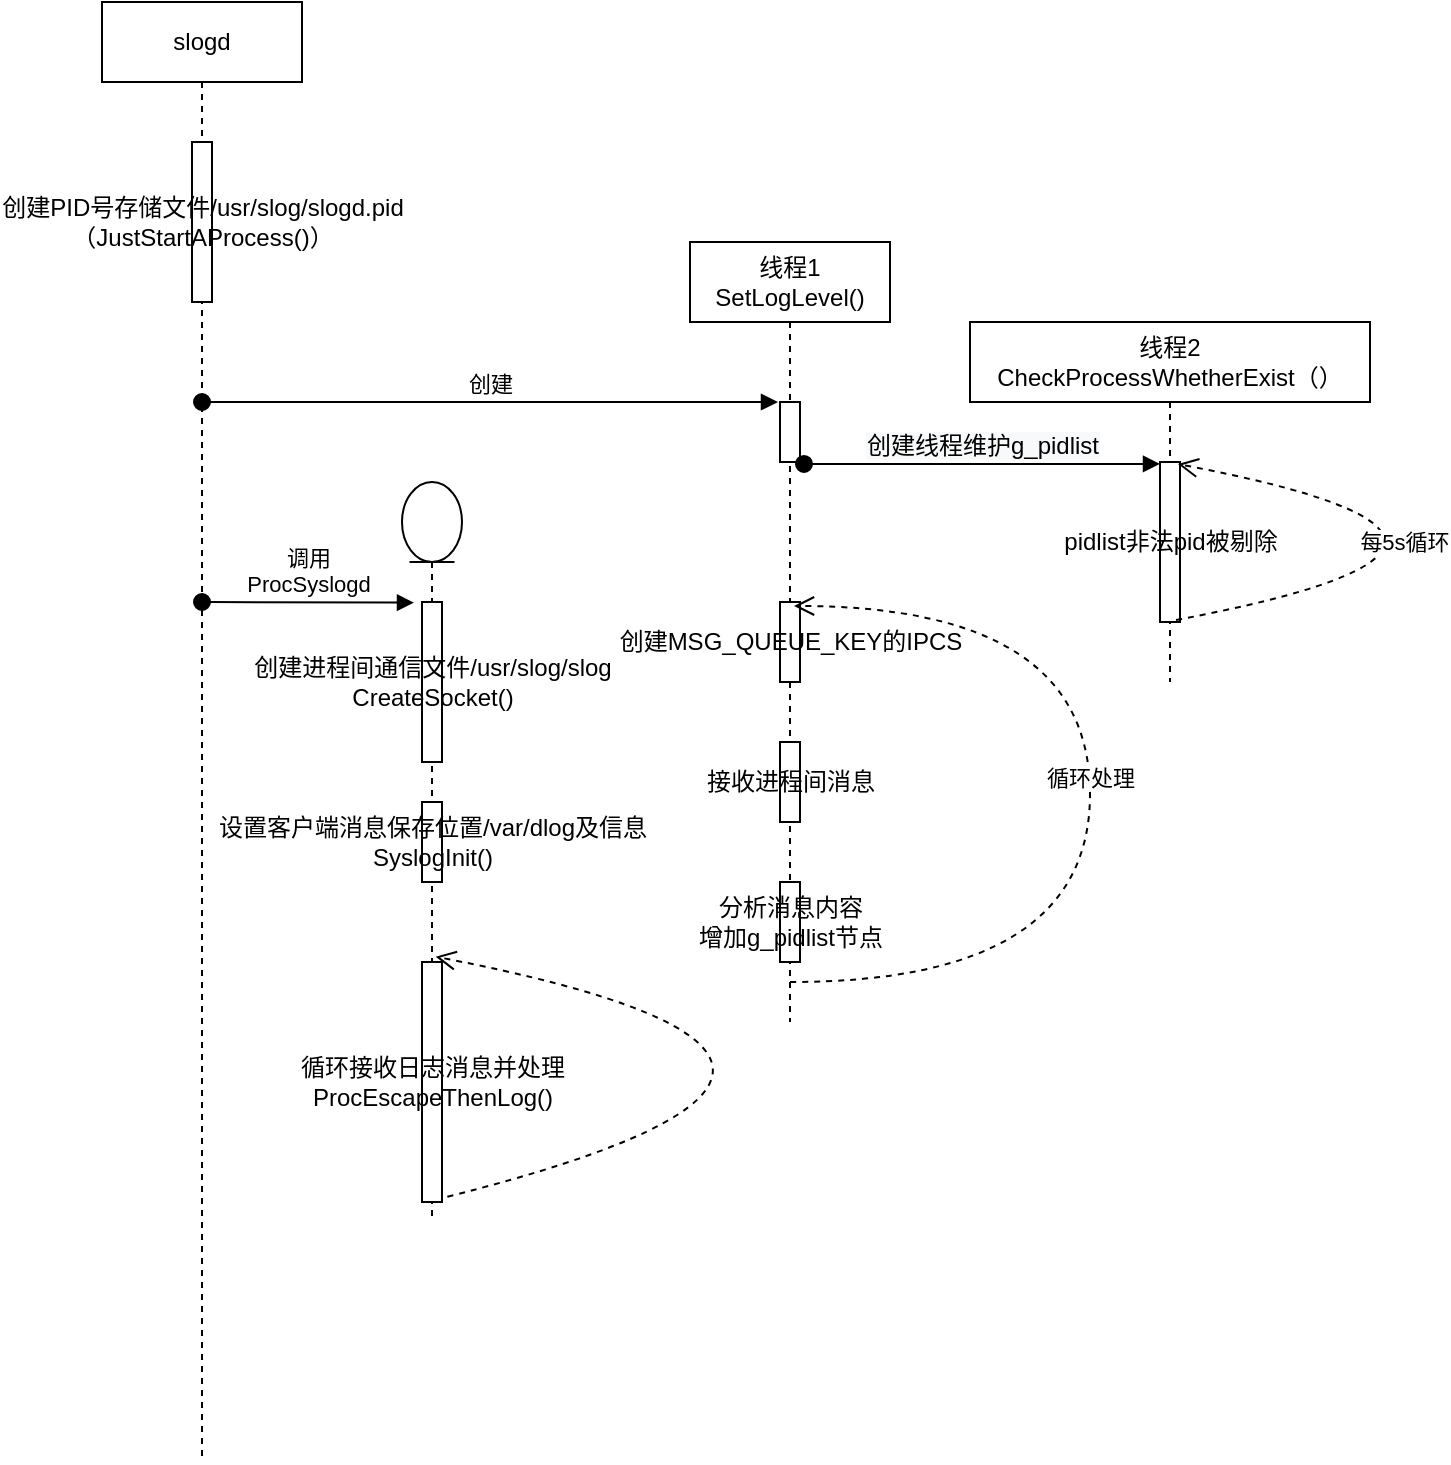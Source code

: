 <mxfile version="14.2.6" type="github">
  <diagram id="qDR9BNQT6MyQlyxja0o1" name="Page-1">
    <mxGraphModel dx="833" dy="724" grid="1" gridSize="10" guides="1" tooltips="1" connect="1" arrows="1" fold="1" page="1" pageScale="1" pageWidth="827" pageHeight="1169" math="0" shadow="0">
      <root>
        <mxCell id="0" />
        <mxCell id="1" parent="0" />
        <mxCell id="UjshQOFhaP-9OiW8KkyQ-1" value="slogd" style="shape=umlLifeline;perimeter=lifelinePerimeter;whiteSpace=wrap;html=1;container=1;collapsible=0;recursiveResize=0;outlineConnect=0;" vertex="1" parent="1">
          <mxGeometry x="120" y="450" width="100" height="730" as="geometry" />
        </mxCell>
        <mxCell id="UjshQOFhaP-9OiW8KkyQ-3" value="创建PID号存储文件/usr/slog/slogd.pid&lt;br&gt;（JustStartAProcess()）" style="html=1;points=[];perimeter=orthogonalPerimeter;" vertex="1" parent="UjshQOFhaP-9OiW8KkyQ-1">
          <mxGeometry x="45" y="70" width="10" height="80" as="geometry" />
        </mxCell>
        <mxCell id="UjshQOFhaP-9OiW8KkyQ-31" value="调用&lt;br&gt;&lt;span style=&quot;font-size: 11px&quot;&gt;ProcSyslogd&lt;/span&gt;" style="html=1;verticalAlign=bottom;startArrow=oval;startFill=1;endArrow=block;startSize=8;entryX=-0.4;entryY=0.004;entryDx=0;entryDy=0;entryPerimeter=0;" edge="1" parent="UjshQOFhaP-9OiW8KkyQ-1" target="UjshQOFhaP-9OiW8KkyQ-2">
          <mxGeometry width="60" relative="1" as="geometry">
            <mxPoint x="50" y="300" as="sourcePoint" />
            <mxPoint x="110" y="300" as="targetPoint" />
          </mxGeometry>
        </mxCell>
        <mxCell id="UjshQOFhaP-9OiW8KkyQ-5" value="创建" style="html=1;verticalAlign=bottom;startArrow=oval;endArrow=block;startSize=8;entryX=-0.1;entryY=0;entryDx=0;entryDy=0;entryPerimeter=0;" edge="1" target="UjshQOFhaP-9OiW8KkyQ-10" parent="1" source="UjshQOFhaP-9OiW8KkyQ-1">
          <mxGeometry relative="1" as="geometry">
            <mxPoint x="250" y="650" as="sourcePoint" />
            <Array as="points">
              <mxPoint x="250" y="650" />
            </Array>
          </mxGeometry>
        </mxCell>
        <mxCell id="UjshQOFhaP-9OiW8KkyQ-9" value="线程1&lt;br&gt;SetLogLevel()" style="shape=umlLifeline;perimeter=lifelinePerimeter;whiteSpace=wrap;html=1;container=1;collapsible=0;recursiveResize=0;outlineConnect=0;" vertex="1" parent="1">
          <mxGeometry x="414" y="570" width="100" height="390" as="geometry" />
        </mxCell>
        <mxCell id="UjshQOFhaP-9OiW8KkyQ-4" value="创建MSG_QUEUE_KEY的IPCS" style="html=1;points=[];perimeter=orthogonalPerimeter;" vertex="1" parent="UjshQOFhaP-9OiW8KkyQ-9">
          <mxGeometry x="45" y="180" width="10" height="40" as="geometry" />
        </mxCell>
        <mxCell id="UjshQOFhaP-9OiW8KkyQ-10" value="" style="html=1;points=[];perimeter=orthogonalPerimeter;" vertex="1" parent="UjshQOFhaP-9OiW8KkyQ-9">
          <mxGeometry x="45" y="80" width="10" height="30" as="geometry" />
        </mxCell>
        <mxCell id="UjshQOFhaP-9OiW8KkyQ-20" value="接收进程间消息" style="html=1;points=[];perimeter=orthogonalPerimeter;" vertex="1" parent="UjshQOFhaP-9OiW8KkyQ-9">
          <mxGeometry x="45" y="250" width="10" height="40" as="geometry" />
        </mxCell>
        <mxCell id="UjshQOFhaP-9OiW8KkyQ-21" value="分析消息内容&lt;br&gt;增加g_pidlist节点" style="html=1;points=[];perimeter=orthogonalPerimeter;" vertex="1" parent="UjshQOFhaP-9OiW8KkyQ-9">
          <mxGeometry x="45" y="320" width="10" height="40" as="geometry" />
        </mxCell>
        <mxCell id="UjshQOFhaP-9OiW8KkyQ-11" value="线程2&lt;br&gt;CheckProcessWhetherExist（）" style="shape=umlLifeline;perimeter=lifelinePerimeter;whiteSpace=wrap;html=1;container=1;collapsible=0;recursiveResize=0;outlineConnect=0;" vertex="1" parent="1">
          <mxGeometry x="554" y="610" width="200" height="180" as="geometry" />
        </mxCell>
        <mxCell id="UjshQOFhaP-9OiW8KkyQ-12" value="pidlist非法pid被剔除" style="html=1;points=[];perimeter=orthogonalPerimeter;" vertex="1" parent="UjshQOFhaP-9OiW8KkyQ-11">
          <mxGeometry x="95" y="70" width="10" height="80" as="geometry" />
        </mxCell>
        <mxCell id="UjshQOFhaP-9OiW8KkyQ-14" value="" style="html=1;verticalAlign=bottom;endArrow=open;dashed=1;endSize=8;exitX=0.8;exitY=0.988;exitDx=0;exitDy=0;exitPerimeter=0;edgeStyle=orthogonalEdgeStyle;curved=1;entryX=0.9;entryY=0.013;entryDx=0;entryDy=0;entryPerimeter=0;" edge="1" parent="UjshQOFhaP-9OiW8KkyQ-11" source="UjshQOFhaP-9OiW8KkyQ-12" target="UjshQOFhaP-9OiW8KkyQ-12">
          <mxGeometry relative="1" as="geometry">
            <mxPoint x="190" y="150" as="sourcePoint" />
            <mxPoint x="210" y="80" as="targetPoint" />
            <Array as="points">
              <mxPoint x="310" y="110" />
            </Array>
          </mxGeometry>
        </mxCell>
        <mxCell id="UjshQOFhaP-9OiW8KkyQ-15" value="每5s循环" style="edgeLabel;html=1;align=center;verticalAlign=middle;resizable=0;points=[];" vertex="1" connectable="0" parent="UjshQOFhaP-9OiW8KkyQ-14">
          <mxGeometry x="0.439" y="17" relative="1" as="geometry">
            <mxPoint as="offset" />
          </mxGeometry>
        </mxCell>
        <mxCell id="UjshQOFhaP-9OiW8KkyQ-13" value="&lt;span style=&quot;font-size: 12px ; background-color: rgb(248 , 249 , 250)&quot;&gt;创建线程维护g_pidlist&lt;/span&gt;" style="html=1;verticalAlign=bottom;startArrow=oval;endArrow=block;startSize=8;exitX=1.2;exitY=1.033;exitDx=0;exitDy=0;exitPerimeter=0;" edge="1" target="UjshQOFhaP-9OiW8KkyQ-12" parent="1" source="UjshQOFhaP-9OiW8KkyQ-10">
          <mxGeometry relative="1" as="geometry">
            <mxPoint x="569" y="710" as="sourcePoint" />
          </mxGeometry>
        </mxCell>
        <mxCell id="UjshQOFhaP-9OiW8KkyQ-22" value="循环处理" style="html=1;verticalAlign=bottom;endArrow=open;dashed=1;endSize=8;edgeStyle=orthogonalEdgeStyle;curved=1;entryX=0.7;entryY=0.05;entryDx=0;entryDy=0;entryPerimeter=0;" edge="1" parent="1" target="UjshQOFhaP-9OiW8KkyQ-4">
          <mxGeometry relative="1" as="geometry">
            <mxPoint x="464" y="940" as="sourcePoint" />
            <mxPoint x="534" y="730" as="targetPoint" />
            <Array as="points">
              <mxPoint x="614" y="940" />
              <mxPoint x="614" y="752" />
            </Array>
          </mxGeometry>
        </mxCell>
        <mxCell id="UjshQOFhaP-9OiW8KkyQ-30" value="" style="shape=umlLifeline;participant=umlEntity;perimeter=lifelinePerimeter;whiteSpace=wrap;html=1;container=1;collapsible=0;recursiveResize=0;verticalAlign=top;spacingTop=36;outlineConnect=0;" vertex="1" parent="1">
          <mxGeometry x="270" y="690" width="30" height="370" as="geometry" />
        </mxCell>
        <mxCell id="UjshQOFhaP-9OiW8KkyQ-2" value="创建进程间通信文件/usr/slog/slog&lt;br&gt;CreateSocket()" style="html=1;points=[];perimeter=orthogonalPerimeter;" vertex="1" parent="UjshQOFhaP-9OiW8KkyQ-30">
          <mxGeometry x="10" y="60" width="10" height="80" as="geometry" />
        </mxCell>
        <mxCell id="UjshQOFhaP-9OiW8KkyQ-25" value="设置客户端消息保存位置/var/dlog及信息&lt;br&gt;SyslogInit()" style="html=1;points=[];perimeter=orthogonalPerimeter;" vertex="1" parent="UjshQOFhaP-9OiW8KkyQ-30">
          <mxGeometry x="10" y="160" width="10" height="40" as="geometry" />
        </mxCell>
        <mxCell id="UjshQOFhaP-9OiW8KkyQ-27" value="循环接收日志消息并处理&lt;br&gt;ProcEscapeThenLog()&lt;br&gt;" style="html=1;points=[];perimeter=orthogonalPerimeter;" vertex="1" parent="UjshQOFhaP-9OiW8KkyQ-30">
          <mxGeometry x="10" y="240" width="10" height="120" as="geometry" />
        </mxCell>
        <mxCell id="UjshQOFhaP-9OiW8KkyQ-32" value="" style="html=1;verticalAlign=bottom;endArrow=open;dashed=1;endSize=8;exitX=1.267;exitY=0.978;exitDx=0;exitDy=0;exitPerimeter=0;entryX=0.683;entryY=-0.022;entryDx=0;entryDy=0;entryPerimeter=0;edgeStyle=orthogonalEdgeStyle;curved=1;" edge="1" parent="UjshQOFhaP-9OiW8KkyQ-30" source="UjshQOFhaP-9OiW8KkyQ-27" target="UjshQOFhaP-9OiW8KkyQ-27">
          <mxGeometry relative="1" as="geometry">
            <mxPoint x="180" y="320" as="sourcePoint" />
            <mxPoint x="100" y="320" as="targetPoint" />
            <Array as="points">
              <mxPoint x="290" y="290" />
            </Array>
          </mxGeometry>
        </mxCell>
      </root>
    </mxGraphModel>
  </diagram>
</mxfile>
